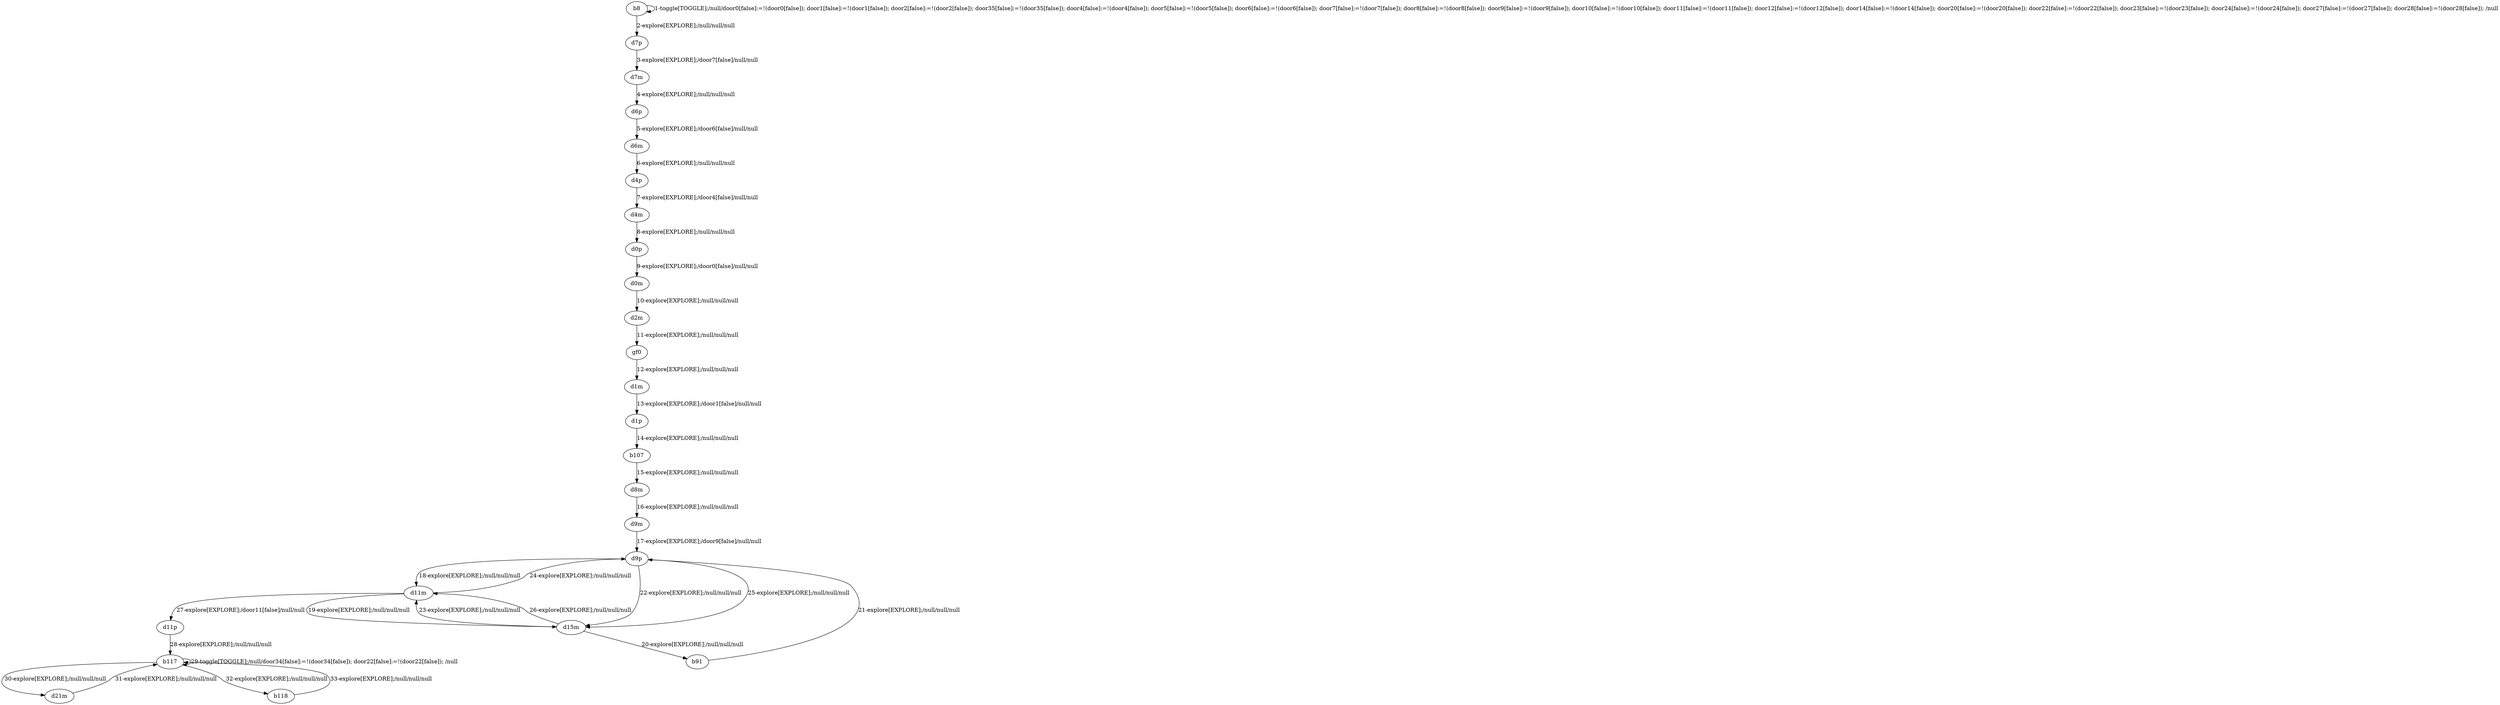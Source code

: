 # Total number of goals covered by this test: 1
# b118 --> b117

digraph g {
"b8" -> "b8" [label = "1-toggle[TOGGLE];/null/door0[false]:=!(door0[false]); door1[false]:=!(door1[false]); door2[false]:=!(door2[false]); door35[false]:=!(door35[false]); door4[false]:=!(door4[false]); door5[false]:=!(door5[false]); door6[false]:=!(door6[false]); door7[false]:=!(door7[false]); door8[false]:=!(door8[false]); door9[false]:=!(door9[false]); door10[false]:=!(door10[false]); door11[false]:=!(door11[false]); door12[false]:=!(door12[false]); door14[false]:=!(door14[false]); door20[false]:=!(door20[false]); door22[false]:=!(door22[false]); door23[false]:=!(door23[false]); door24[false]:=!(door24[false]); door27[false]:=!(door27[false]); door28[false]:=!(door28[false]); /null"];
"b8" -> "d7p" [label = "2-explore[EXPLORE];/null/null/null"];
"d7p" -> "d7m" [label = "3-explore[EXPLORE];/door7[false]/null/null"];
"d7m" -> "d6p" [label = "4-explore[EXPLORE];/null/null/null"];
"d6p" -> "d6m" [label = "5-explore[EXPLORE];/door6[false]/null/null"];
"d6m" -> "d4p" [label = "6-explore[EXPLORE];/null/null/null"];
"d4p" -> "d4m" [label = "7-explore[EXPLORE];/door4[false]/null/null"];
"d4m" -> "d0p" [label = "8-explore[EXPLORE];/null/null/null"];
"d0p" -> "d0m" [label = "9-explore[EXPLORE];/door0[false]/null/null"];
"d0m" -> "d2m" [label = "10-explore[EXPLORE];/null/null/null"];
"d2m" -> "gf0" [label = "11-explore[EXPLORE];/null/null/null"];
"gf0" -> "d1m" [label = "12-explore[EXPLORE];/null/null/null"];
"d1m" -> "d1p" [label = "13-explore[EXPLORE];/door1[false]/null/null"];
"d1p" -> "b107" [label = "14-explore[EXPLORE];/null/null/null"];
"b107" -> "d8m" [label = "15-explore[EXPLORE];/null/null/null"];
"d8m" -> "d9m" [label = "16-explore[EXPLORE];/null/null/null"];
"d9m" -> "d9p" [label = "17-explore[EXPLORE];/door9[false]/null/null"];
"d9p" -> "d11m" [label = "18-explore[EXPLORE];/null/null/null"];
"d11m" -> "d15m" [label = "19-explore[EXPLORE];/null/null/null"];
"d15m" -> "b91" [label = "20-explore[EXPLORE];/null/null/null"];
"b91" -> "d9p" [label = "21-explore[EXPLORE];/null/null/null"];
"d9p" -> "d15m" [label = "22-explore[EXPLORE];/null/null/null"];
"d15m" -> "d11m" [label = "23-explore[EXPLORE];/null/null/null"];
"d11m" -> "d9p" [label = "24-explore[EXPLORE];/null/null/null"];
"d9p" -> "d15m" [label = "25-explore[EXPLORE];/null/null/null"];
"d15m" -> "d11m" [label = "26-explore[EXPLORE];/null/null/null"];
"d11m" -> "d11p" [label = "27-explore[EXPLORE];/door11[false]/null/null"];
"d11p" -> "b117" [label = "28-explore[EXPLORE];/null/null/null"];
"b117" -> "b117" [label = "29-toggle[TOGGLE];/null/door34[false]:=!(door34[false]); door22[false]:=!(door22[false]); /null"];
"b117" -> "d21m" [label = "30-explore[EXPLORE];/null/null/null"];
"d21m" -> "b117" [label = "31-explore[EXPLORE];/null/null/null"];
"b117" -> "b118" [label = "32-explore[EXPLORE];/null/null/null"];
"b118" -> "b117" [label = "33-explore[EXPLORE];/null/null/null"];
}